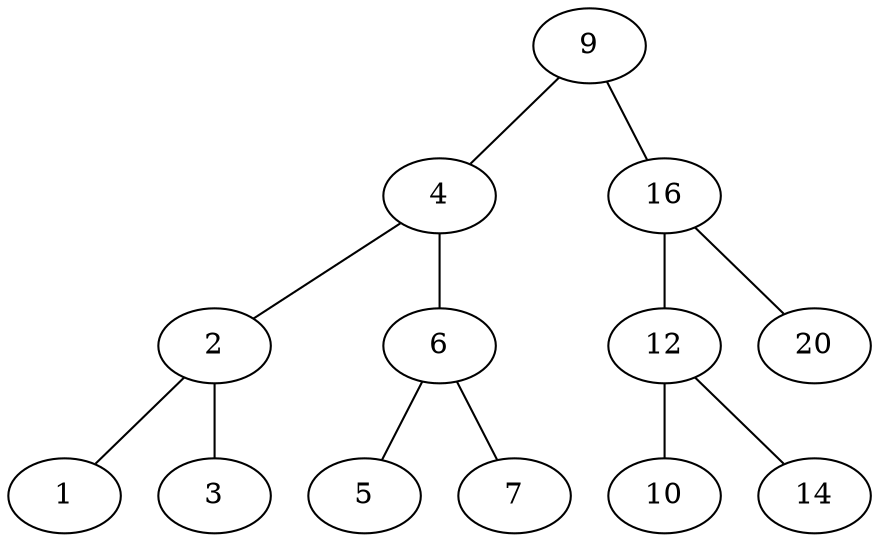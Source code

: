 graph NowyGraf {
 2 --  1;
 2 --  3;
 4 --  2;
 4 --  6;
 6 --  5;
 6 --  7;
 9 --  4;
 9 --  16;
 12 --  10;
 12 --  14;
 16 --  12;
 16 --  20;
}
